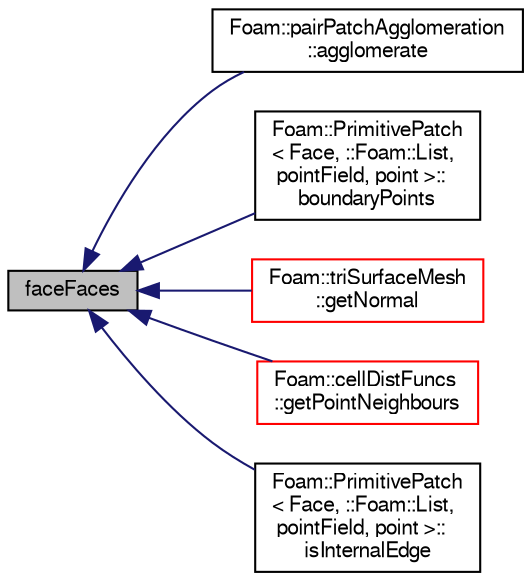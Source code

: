 digraph "faceFaces"
{
  bgcolor="transparent";
  edge [fontname="FreeSans",fontsize="10",labelfontname="FreeSans",labelfontsize="10"];
  node [fontname="FreeSans",fontsize="10",shape=record];
  rankdir="LR";
  Node1343 [label="faceFaces",height=0.2,width=0.4,color="black", fillcolor="grey75", style="filled", fontcolor="black"];
  Node1343 -> Node1344 [dir="back",color="midnightblue",fontsize="10",style="solid",fontname="FreeSans"];
  Node1344 [label="Foam::pairPatchAgglomeration\l::agglomerate",height=0.2,width=0.4,color="black",URL="$a23302.html#a8a7e2d0d92c331c4f8b11e23e849f739",tooltip="Agglomerate patch. "];
  Node1343 -> Node1345 [dir="back",color="midnightblue",fontsize="10",style="solid",fontname="FreeSans"];
  Node1345 [label="Foam::PrimitivePatch\l\< Face, ::Foam::List,\l pointField, point \>::\lboundaryPoints",height=0.2,width=0.4,color="black",URL="$a27538.html#aba640bb77ef6cad63d5e791718fe3732",tooltip="Return list of boundary points,. "];
  Node1343 -> Node1346 [dir="back",color="midnightblue",fontsize="10",style="solid",fontname="FreeSans"];
  Node1346 [label="Foam::triSurfaceMesh\l::getNormal",height=0.2,width=0.4,color="red",URL="$a25258.html#aa9abdb9ffe5f3cb1c2992ccb3bcc9e48",tooltip="From a set of points and indices get the normal. "];
  Node1343 -> Node1366 [dir="back",color="midnightblue",fontsize="10",style="solid",fontname="FreeSans"];
  Node1366 [label="Foam::cellDistFuncs\l::getPointNeighbours",height=0.2,width=0.4,color="red",URL="$a24958.html#a1545ea42673856bbee81ec441629ab19",tooltip="Get faces sharing point with face on patch. "];
  Node1343 -> Node1376 [dir="back",color="midnightblue",fontsize="10",style="solid",fontname="FreeSans"];
  Node1376 [label="Foam::PrimitivePatch\l\< Face, ::Foam::List,\l pointField, point \>::\lisInternalEdge",height=0.2,width=0.4,color="black",URL="$a27538.html#ac2458a175e66b555e443539d6c726e06",tooltip="Is internal edge? "];
}
